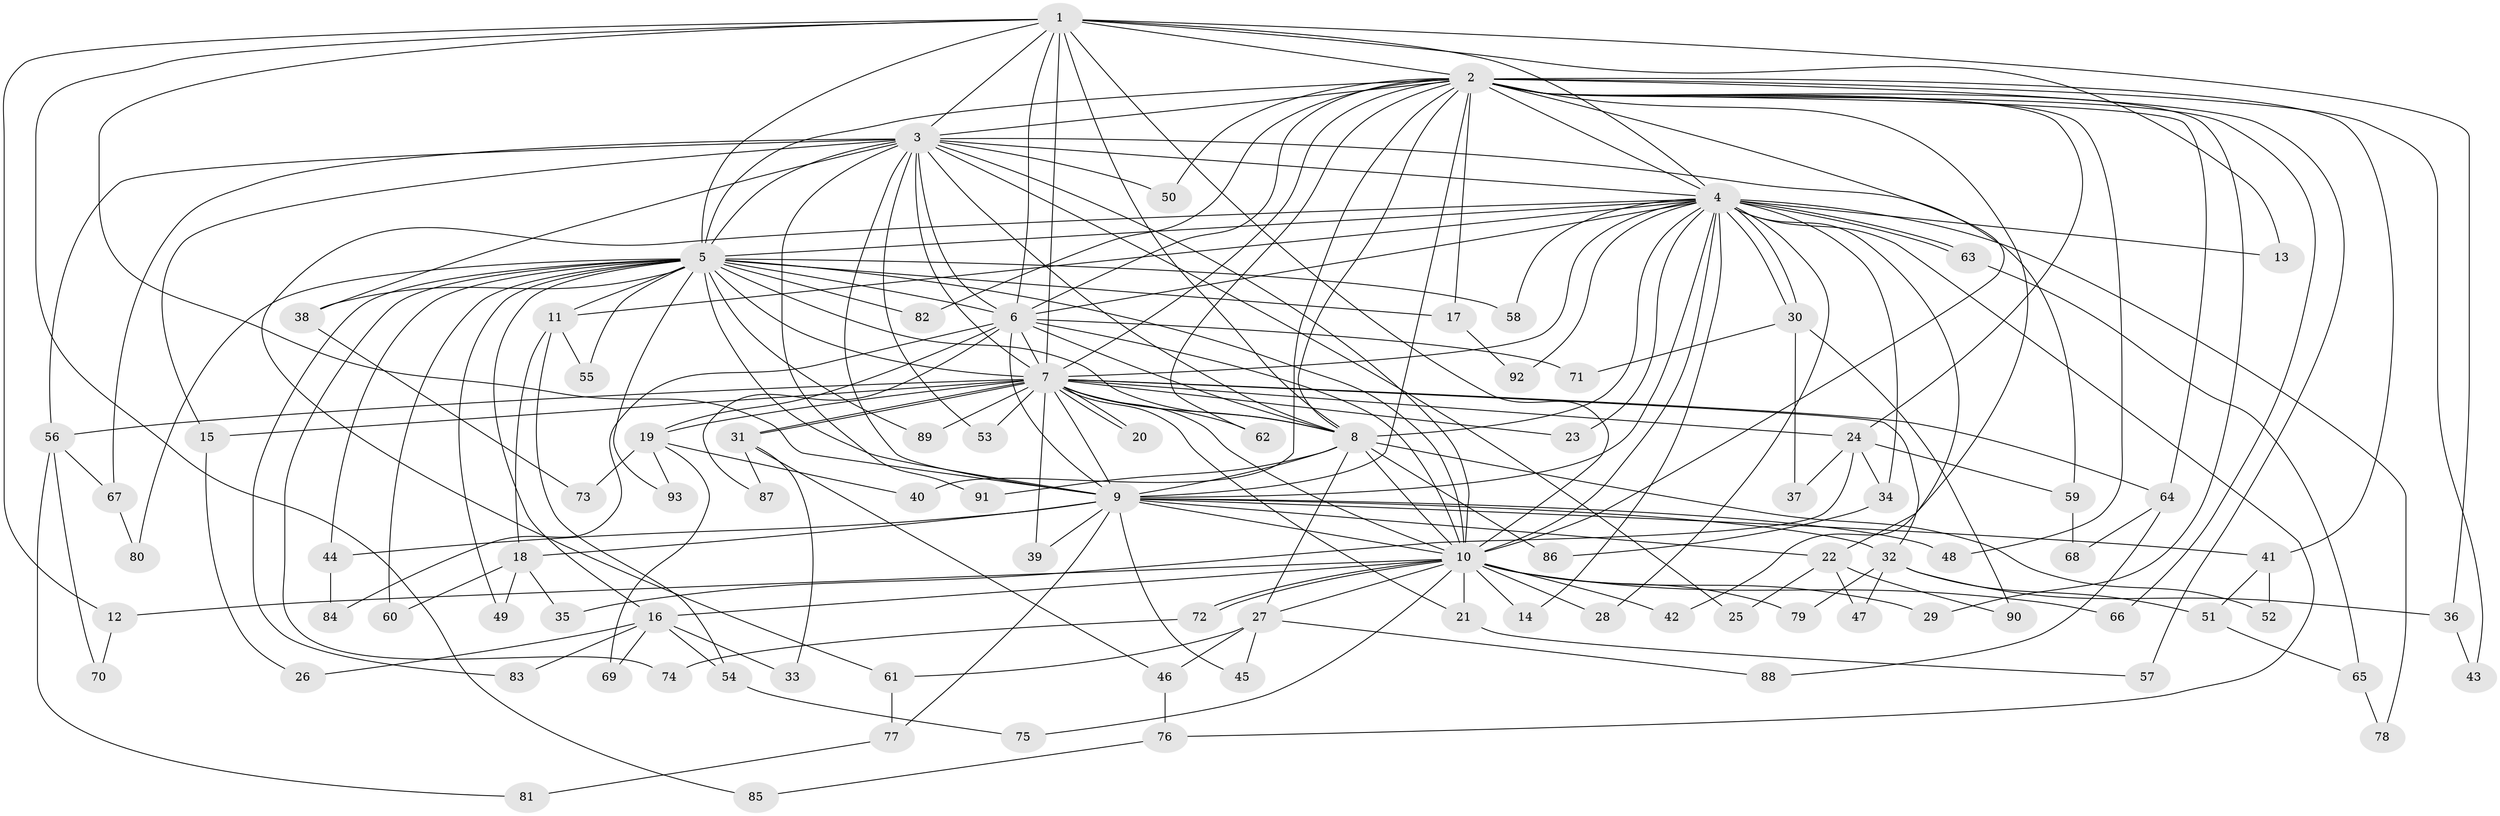 // coarse degree distribution, {13: 0.015384615384615385, 28: 0.015384615384615385, 2: 0.46153846153846156, 1: 0.18461538461538463, 3: 0.16923076923076924, 4: 0.046153846153846156, 5: 0.07692307692307693, 6: 0.015384615384615385, 29: 0.015384615384615385}
// Generated by graph-tools (version 1.1) at 2025/49/03/04/25 21:49:14]
// undirected, 93 vertices, 211 edges
graph export_dot {
graph [start="1"]
  node [color=gray90,style=filled];
  1;
  2;
  3;
  4;
  5;
  6;
  7;
  8;
  9;
  10;
  11;
  12;
  13;
  14;
  15;
  16;
  17;
  18;
  19;
  20;
  21;
  22;
  23;
  24;
  25;
  26;
  27;
  28;
  29;
  30;
  31;
  32;
  33;
  34;
  35;
  36;
  37;
  38;
  39;
  40;
  41;
  42;
  43;
  44;
  45;
  46;
  47;
  48;
  49;
  50;
  51;
  52;
  53;
  54;
  55;
  56;
  57;
  58;
  59;
  60;
  61;
  62;
  63;
  64;
  65;
  66;
  67;
  68;
  69;
  70;
  71;
  72;
  73;
  74;
  75;
  76;
  77;
  78;
  79;
  80;
  81;
  82;
  83;
  84;
  85;
  86;
  87;
  88;
  89;
  90;
  91;
  92;
  93;
  1 -- 2;
  1 -- 3;
  1 -- 4;
  1 -- 5;
  1 -- 6;
  1 -- 7;
  1 -- 8;
  1 -- 9;
  1 -- 10;
  1 -- 12;
  1 -- 13;
  1 -- 36;
  1 -- 85;
  2 -- 3;
  2 -- 4;
  2 -- 5;
  2 -- 6;
  2 -- 7;
  2 -- 8;
  2 -- 9;
  2 -- 10;
  2 -- 17;
  2 -- 22;
  2 -- 24;
  2 -- 29;
  2 -- 40;
  2 -- 41;
  2 -- 43;
  2 -- 48;
  2 -- 50;
  2 -- 57;
  2 -- 62;
  2 -- 64;
  2 -- 66;
  2 -- 82;
  3 -- 4;
  3 -- 5;
  3 -- 6;
  3 -- 7;
  3 -- 8;
  3 -- 9;
  3 -- 10;
  3 -- 15;
  3 -- 25;
  3 -- 38;
  3 -- 50;
  3 -- 53;
  3 -- 56;
  3 -- 59;
  3 -- 67;
  3 -- 91;
  4 -- 5;
  4 -- 6;
  4 -- 7;
  4 -- 8;
  4 -- 9;
  4 -- 10;
  4 -- 11;
  4 -- 13;
  4 -- 14;
  4 -- 23;
  4 -- 28;
  4 -- 30;
  4 -- 30;
  4 -- 34;
  4 -- 42;
  4 -- 58;
  4 -- 61;
  4 -- 63;
  4 -- 63;
  4 -- 76;
  4 -- 78;
  4 -- 92;
  5 -- 6;
  5 -- 7;
  5 -- 8;
  5 -- 9;
  5 -- 10;
  5 -- 11;
  5 -- 16;
  5 -- 17;
  5 -- 38;
  5 -- 44;
  5 -- 49;
  5 -- 55;
  5 -- 58;
  5 -- 60;
  5 -- 74;
  5 -- 80;
  5 -- 82;
  5 -- 83;
  5 -- 89;
  5 -- 93;
  6 -- 7;
  6 -- 8;
  6 -- 9;
  6 -- 10;
  6 -- 19;
  6 -- 71;
  6 -- 84;
  6 -- 87;
  7 -- 8;
  7 -- 9;
  7 -- 10;
  7 -- 15;
  7 -- 19;
  7 -- 20;
  7 -- 20;
  7 -- 21;
  7 -- 23;
  7 -- 24;
  7 -- 31;
  7 -- 31;
  7 -- 32;
  7 -- 39;
  7 -- 53;
  7 -- 56;
  7 -- 62;
  7 -- 64;
  7 -- 89;
  8 -- 9;
  8 -- 10;
  8 -- 27;
  8 -- 52;
  8 -- 86;
  8 -- 91;
  9 -- 10;
  9 -- 18;
  9 -- 22;
  9 -- 32;
  9 -- 39;
  9 -- 41;
  9 -- 44;
  9 -- 45;
  9 -- 48;
  9 -- 77;
  10 -- 12;
  10 -- 14;
  10 -- 16;
  10 -- 21;
  10 -- 27;
  10 -- 28;
  10 -- 29;
  10 -- 42;
  10 -- 66;
  10 -- 72;
  10 -- 72;
  10 -- 75;
  10 -- 79;
  11 -- 18;
  11 -- 54;
  11 -- 55;
  12 -- 70;
  15 -- 26;
  16 -- 26;
  16 -- 33;
  16 -- 54;
  16 -- 69;
  16 -- 83;
  17 -- 92;
  18 -- 35;
  18 -- 49;
  18 -- 60;
  19 -- 40;
  19 -- 69;
  19 -- 73;
  19 -- 93;
  21 -- 57;
  22 -- 25;
  22 -- 47;
  22 -- 90;
  24 -- 34;
  24 -- 35;
  24 -- 37;
  24 -- 59;
  27 -- 45;
  27 -- 46;
  27 -- 61;
  27 -- 88;
  30 -- 37;
  30 -- 71;
  30 -- 90;
  31 -- 33;
  31 -- 46;
  31 -- 87;
  32 -- 36;
  32 -- 47;
  32 -- 51;
  32 -- 79;
  34 -- 86;
  36 -- 43;
  38 -- 73;
  41 -- 51;
  41 -- 52;
  44 -- 84;
  46 -- 76;
  51 -- 65;
  54 -- 75;
  56 -- 67;
  56 -- 70;
  56 -- 81;
  59 -- 68;
  61 -- 77;
  63 -- 65;
  64 -- 68;
  64 -- 88;
  65 -- 78;
  67 -- 80;
  72 -- 74;
  76 -- 85;
  77 -- 81;
}

